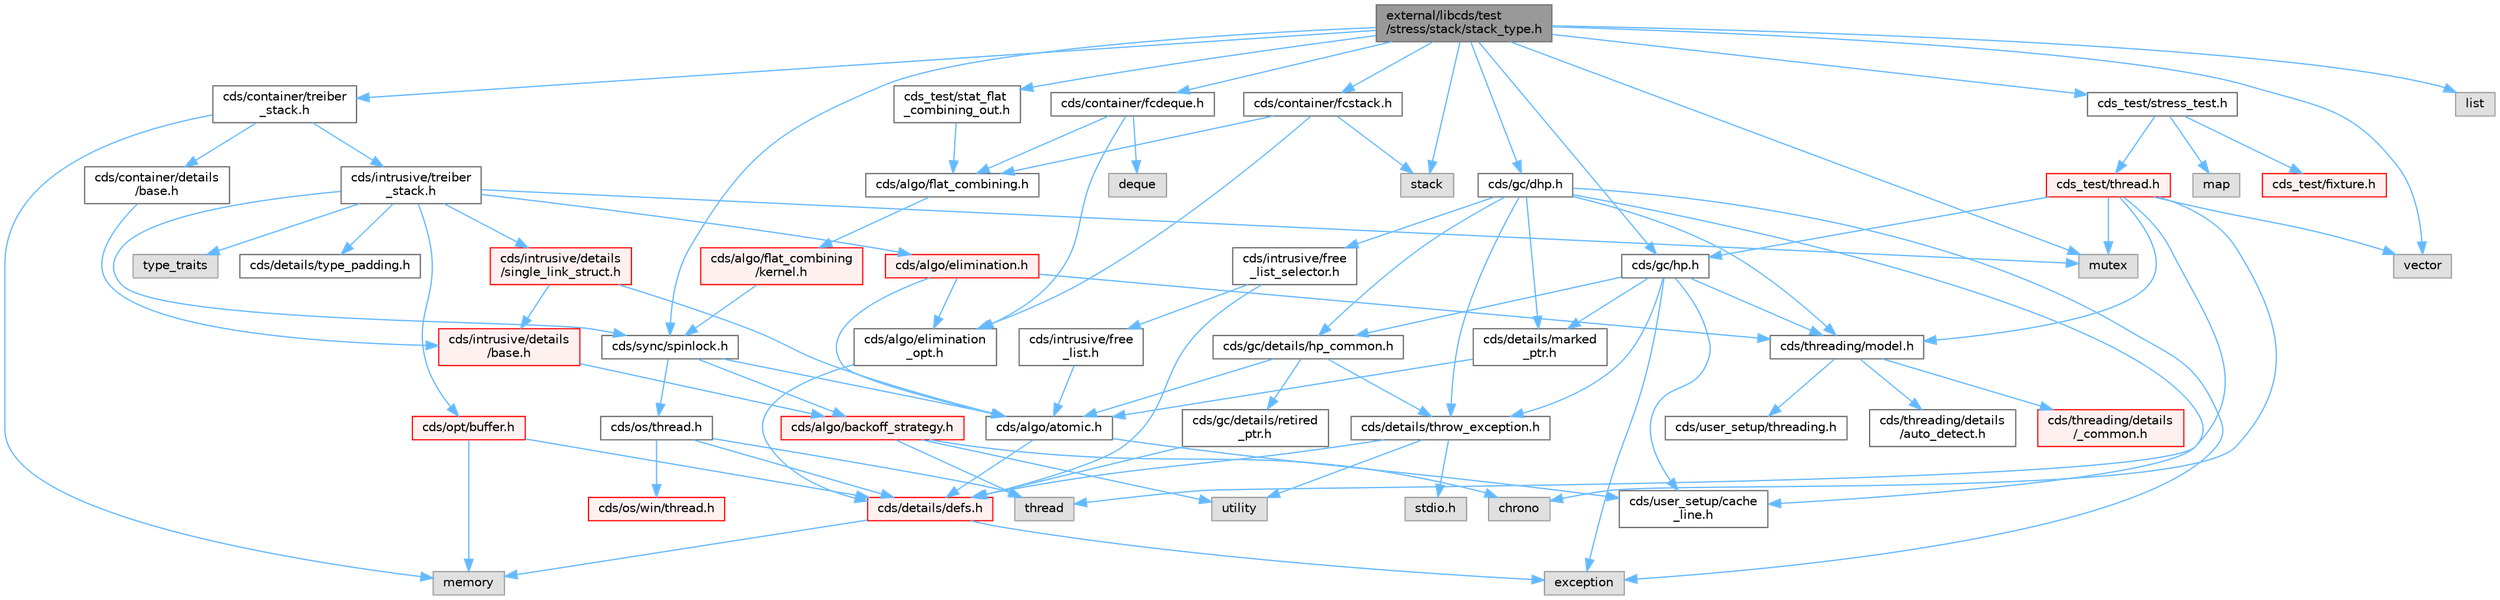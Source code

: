 digraph "external/libcds/test/stress/stack/stack_type.h"
{
 // LATEX_PDF_SIZE
  bgcolor="transparent";
  edge [fontname=Helvetica,fontsize=10,labelfontname=Helvetica,labelfontsize=10];
  node [fontname=Helvetica,fontsize=10,shape=box,height=0.2,width=0.4];
  Node1 [id="Node000001",label="external/libcds/test\l/stress/stack/stack_type.h",height=0.2,width=0.4,color="gray40", fillcolor="grey60", style="filled", fontcolor="black",tooltip=" "];
  Node1 -> Node2 [id="edge1_Node000001_Node000002",color="steelblue1",style="solid",tooltip=" "];
  Node2 [id="Node000002",label="cds/container/treiber\l_stack.h",height=0.2,width=0.4,color="grey40", fillcolor="white", style="filled",URL="$container_2treiber__stack_8h.html",tooltip=" "];
  Node2 -> Node3 [id="edge2_Node000002_Node000003",color="steelblue1",style="solid",tooltip=" "];
  Node3 [id="Node000003",label="memory",height=0.2,width=0.4,color="grey60", fillcolor="#E0E0E0", style="filled",tooltip=" "];
  Node2 -> Node4 [id="edge3_Node000002_Node000004",color="steelblue1",style="solid",tooltip=" "];
  Node4 [id="Node000004",label="cds/intrusive/treiber\l_stack.h",height=0.2,width=0.4,color="grey40", fillcolor="white", style="filled",URL="$intrusive_2treiber__stack_8h.html",tooltip=" "];
  Node4 -> Node5 [id="edge4_Node000004_Node000005",color="steelblue1",style="solid",tooltip=" "];
  Node5 [id="Node000005",label="type_traits",height=0.2,width=0.4,color="grey60", fillcolor="#E0E0E0", style="filled",tooltip=" "];
  Node4 -> Node6 [id="edge5_Node000004_Node000006",color="steelblue1",style="solid",tooltip=" "];
  Node6 [id="Node000006",label="mutex",height=0.2,width=0.4,color="grey60", fillcolor="#E0E0E0", style="filled",tooltip=" "];
  Node4 -> Node7 [id="edge6_Node000004_Node000007",color="steelblue1",style="solid",tooltip=" "];
  Node7 [id="Node000007",label="cds/intrusive/details\l/single_link_struct.h",height=0.2,width=0.4,color="red", fillcolor="#FFF0F0", style="filled",URL="$single__link__struct_8h.html",tooltip=" "];
  Node7 -> Node8 [id="edge7_Node000007_Node000008",color="steelblue1",style="solid",tooltip=" "];
  Node8 [id="Node000008",label="cds/intrusive/details\l/base.h",height=0.2,width=0.4,color="red", fillcolor="#FFF0F0", style="filled",URL="$external_2libcds_2cds_2intrusive_2details_2base_8h.html",tooltip=" "];
  Node8 -> Node44 [id="edge8_Node000008_Node000044",color="steelblue1",style="solid",tooltip=" "];
  Node44 [id="Node000044",label="cds/algo/backoff_strategy.h",height=0.2,width=0.4,color="red", fillcolor="#FFF0F0", style="filled",URL="$backoff__strategy_8h.html",tooltip=" "];
  Node44 -> Node40 [id="edge9_Node000044_Node000040",color="steelblue1",style="solid",tooltip=" "];
  Node40 [id="Node000040",label="utility",height=0.2,width=0.4,color="grey60", fillcolor="#E0E0E0", style="filled",tooltip=" "];
  Node44 -> Node36 [id="edge10_Node000044_Node000036",color="steelblue1",style="solid",tooltip=" "];
  Node36 [id="Node000036",label="thread",height=0.2,width=0.4,color="grey60", fillcolor="#E0E0E0", style="filled",tooltip=" "];
  Node44 -> Node45 [id="edge11_Node000044_Node000045",color="steelblue1",style="solid",tooltip=" "];
  Node45 [id="Node000045",label="chrono",height=0.2,width=0.4,color="grey60", fillcolor="#E0E0E0", style="filled",tooltip=" "];
  Node7 -> Node42 [id="edge12_Node000007_Node000042",color="steelblue1",style="solid",tooltip=" "];
  Node42 [id="Node000042",label="cds/algo/atomic.h",height=0.2,width=0.4,color="grey40", fillcolor="white", style="filled",URL="$external_2libcds_2cds_2algo_2atomic_8h.html",tooltip=" "];
  Node42 -> Node14 [id="edge13_Node000042_Node000014",color="steelblue1",style="solid",tooltip=" "];
  Node14 [id="Node000014",label="cds/details/defs.h",height=0.2,width=0.4,color="red", fillcolor="#FFF0F0", style="filled",URL="$details_2defs_8h.html",tooltip=" "];
  Node14 -> Node19 [id="edge14_Node000014_Node000019",color="steelblue1",style="solid",tooltip=" "];
  Node19 [id="Node000019",label="exception",height=0.2,width=0.4,color="grey60", fillcolor="#E0E0E0", style="filled",tooltip=" "];
  Node14 -> Node3 [id="edge15_Node000014_Node000003",color="steelblue1",style="solid",tooltip=" "];
  Node42 -> Node41 [id="edge16_Node000042_Node000041",color="steelblue1",style="solid",tooltip=" "];
  Node41 [id="Node000041",label="cds/user_setup/cache\l_line.h",height=0.2,width=0.4,color="grey40", fillcolor="white", style="filled",URL="$cache__line_8h.html",tooltip="Cache-line size definition"];
  Node4 -> Node65 [id="edge17_Node000004_Node000065",color="steelblue1",style="solid",tooltip=" "];
  Node65 [id="Node000065",label="cds/algo/elimination.h",height=0.2,width=0.4,color="red", fillcolor="#FFF0F0", style="filled",URL="$elimination_8h.html",tooltip=" "];
  Node65 -> Node66 [id="edge18_Node000065_Node000066",color="steelblue1",style="solid",tooltip=" "];
  Node66 [id="Node000066",label="cds/algo/elimination\l_opt.h",height=0.2,width=0.4,color="grey40", fillcolor="white", style="filled",URL="$elimination__opt_8h.html",tooltip=" "];
  Node66 -> Node14 [id="edge19_Node000066_Node000014",color="steelblue1",style="solid",tooltip=" "];
  Node65 -> Node42 [id="edge20_Node000065_Node000042",color="steelblue1",style="solid",tooltip=" "];
  Node65 -> Node52 [id="edge21_Node000065_Node000052",color="steelblue1",style="solid",tooltip=" "];
  Node52 [id="Node000052",label="cds/threading/model.h",height=0.2,width=0.4,color="grey40", fillcolor="white", style="filled",URL="$model_8h.html",tooltip=" "];
  Node52 -> Node53 [id="edge22_Node000052_Node000053",color="steelblue1",style="solid",tooltip=" "];
  Node53 [id="Node000053",label="cds/threading/details\l/_common.h",height=0.2,width=0.4,color="red", fillcolor="#FFF0F0", style="filled",URL="$__common_8h.html",tooltip=" "];
  Node52 -> Node63 [id="edge23_Node000052_Node000063",color="steelblue1",style="solid",tooltip=" "];
  Node63 [id="Node000063",label="cds/user_setup/threading.h",height=0.2,width=0.4,color="grey40", fillcolor="white", style="filled",URL="$external_2libcds_2cds_2user__setup_2threading_8h.html",tooltip=" "];
  Node52 -> Node64 [id="edge24_Node000052_Node000064",color="steelblue1",style="solid",tooltip=" "];
  Node64 [id="Node000064",label="cds/threading/details\l/auto_detect.h",height=0.2,width=0.4,color="grey40", fillcolor="white", style="filled",URL="$auto__detect_8h.html",tooltip=" "];
  Node4 -> Node67 [id="edge25_Node000004_Node000067",color="steelblue1",style="solid",tooltip=" "];
  Node67 [id="Node000067",label="cds/opt/buffer.h",height=0.2,width=0.4,color="red", fillcolor="#FFF0F0", style="filled",URL="$external_2libcds_2cds_2opt_2buffer_8h.html",tooltip=" "];
  Node67 -> Node14 [id="edge26_Node000067_Node000014",color="steelblue1",style="solid",tooltip=" "];
  Node67 -> Node3 [id="edge27_Node000067_Node000003",color="steelblue1",style="solid",tooltip=" "];
  Node4 -> Node69 [id="edge28_Node000004_Node000069",color="steelblue1",style="solid",tooltip=" "];
  Node69 [id="Node000069",label="cds/sync/spinlock.h",height=0.2,width=0.4,color="grey40", fillcolor="white", style="filled",URL="$sync_2spinlock_8h.html",tooltip=" "];
  Node69 -> Node42 [id="edge29_Node000069_Node000042",color="steelblue1",style="solid",tooltip=" "];
  Node69 -> Node56 [id="edge30_Node000069_Node000056",color="steelblue1",style="solid",tooltip=" "];
  Node56 [id="Node000056",label="cds/os/thread.h",height=0.2,width=0.4,color="grey40", fillcolor="white", style="filled",URL="$cds_2os_2thread_8h.html",tooltip=" "];
  Node56 -> Node36 [id="edge31_Node000056_Node000036",color="steelblue1",style="solid",tooltip=" "];
  Node56 -> Node14 [id="edge32_Node000056_Node000014",color="steelblue1",style="solid",tooltip=" "];
  Node56 -> Node57 [id="edge33_Node000056_Node000057",color="steelblue1",style="solid",tooltip=" "];
  Node57 [id="Node000057",label="cds/os/win/thread.h",height=0.2,width=0.4,color="red", fillcolor="#FFF0F0", style="filled",URL="$cds_2os_2win_2thread_8h.html",tooltip=" "];
  Node69 -> Node44 [id="edge34_Node000069_Node000044",color="steelblue1",style="solid",tooltip=" "];
  Node4 -> Node70 [id="edge35_Node000004_Node000070",color="steelblue1",style="solid",tooltip=" "];
  Node70 [id="Node000070",label="cds/details/type_padding.h",height=0.2,width=0.4,color="grey40", fillcolor="white", style="filled",URL="$type__padding_8h.html",tooltip=" "];
  Node2 -> Node71 [id="edge36_Node000002_Node000071",color="steelblue1",style="solid",tooltip=" "];
  Node71 [id="Node000071",label="cds/container/details\l/base.h",height=0.2,width=0.4,color="grey40", fillcolor="white", style="filled",URL="$external_2libcds_2cds_2container_2details_2base_8h.html",tooltip=" "];
  Node71 -> Node8 [id="edge37_Node000071_Node000008",color="steelblue1",style="solid",tooltip=" "];
  Node1 -> Node72 [id="edge38_Node000001_Node000072",color="steelblue1",style="solid",tooltip=" "];
  Node72 [id="Node000072",label="cds/container/fcstack.h",height=0.2,width=0.4,color="grey40", fillcolor="white", style="filled",URL="$container_2fcstack_8h.html",tooltip=" "];
  Node72 -> Node73 [id="edge39_Node000072_Node000073",color="steelblue1",style="solid",tooltip=" "];
  Node73 [id="Node000073",label="cds/algo/flat_combining.h",height=0.2,width=0.4,color="grey40", fillcolor="white", style="filled",URL="$flat__combining_8h.html",tooltip=" "];
  Node73 -> Node74 [id="edge40_Node000073_Node000074",color="steelblue1",style="solid",tooltip=" "];
  Node74 [id="Node000074",label="cds/algo/flat_combining\l/kernel.h",height=0.2,width=0.4,color="red", fillcolor="#FFF0F0", style="filled",URL="$libcds_2cds_2algo_2flat__combining_2kernel_8h.html",tooltip=" "];
  Node74 -> Node69 [id="edge41_Node000074_Node000069",color="steelblue1",style="solid",tooltip=" "];
  Node72 -> Node66 [id="edge42_Node000072_Node000066",color="steelblue1",style="solid",tooltip=" "];
  Node72 -> Node79 [id="edge43_Node000072_Node000079",color="steelblue1",style="solid",tooltip=" "];
  Node79 [id="Node000079",label="stack",height=0.2,width=0.4,color="grey60", fillcolor="#E0E0E0", style="filled",tooltip=" "];
  Node1 -> Node80 [id="edge44_Node000001_Node000080",color="steelblue1",style="solid",tooltip=" "];
  Node80 [id="Node000080",label="cds/container/fcdeque.h",height=0.2,width=0.4,color="grey40", fillcolor="white", style="filled",URL="$fcdeque_8h.html",tooltip=" "];
  Node80 -> Node73 [id="edge45_Node000080_Node000073",color="steelblue1",style="solid",tooltip=" "];
  Node80 -> Node66 [id="edge46_Node000080_Node000066",color="steelblue1",style="solid",tooltip=" "];
  Node80 -> Node81 [id="edge47_Node000080_Node000081",color="steelblue1",style="solid",tooltip=" "];
  Node81 [id="Node000081",label="deque",height=0.2,width=0.4,color="grey60", fillcolor="#E0E0E0", style="filled",tooltip=" "];
  Node1 -> Node49 [id="edge48_Node000001_Node000049",color="steelblue1",style="solid",tooltip=" "];
  Node49 [id="Node000049",label="cds/gc/hp.h",height=0.2,width=0.4,color="grey40", fillcolor="white", style="filled",URL="$hp_8h.html",tooltip=" "];
  Node49 -> Node19 [id="edge49_Node000049_Node000019",color="steelblue1",style="solid",tooltip=" "];
  Node49 -> Node50 [id="edge50_Node000049_Node000050",color="steelblue1",style="solid",tooltip=" "];
  Node50 [id="Node000050",label="cds/gc/details/hp_common.h",height=0.2,width=0.4,color="grey40", fillcolor="white", style="filled",URL="$hp__common_8h.html",tooltip=" "];
  Node50 -> Node42 [id="edge51_Node000050_Node000042",color="steelblue1",style="solid",tooltip=" "];
  Node50 -> Node51 [id="edge52_Node000050_Node000051",color="steelblue1",style="solid",tooltip=" "];
  Node51 [id="Node000051",label="cds/gc/details/retired\l_ptr.h",height=0.2,width=0.4,color="grey40", fillcolor="white", style="filled",URL="$retired__ptr_8h.html",tooltip=" "];
  Node51 -> Node14 [id="edge53_Node000051_Node000014",color="steelblue1",style="solid",tooltip=" "];
  Node50 -> Node38 [id="edge54_Node000050_Node000038",color="steelblue1",style="solid",tooltip=" "];
  Node38 [id="Node000038",label="cds/details/throw_exception.h",height=0.2,width=0.4,color="grey40", fillcolor="white", style="filled",URL="$throw__exception_8h.html",tooltip=" "];
  Node38 -> Node14 [id="edge55_Node000038_Node000014",color="steelblue1",style="solid",tooltip=" "];
  Node38 -> Node39 [id="edge56_Node000038_Node000039",color="steelblue1",style="solid",tooltip=" "];
  Node39 [id="Node000039",label="stdio.h",height=0.2,width=0.4,color="grey60", fillcolor="#E0E0E0", style="filled",tooltip=" "];
  Node38 -> Node40 [id="edge57_Node000038_Node000040",color="steelblue1",style="solid",tooltip=" "];
  Node49 -> Node52 [id="edge58_Node000049_Node000052",color="steelblue1",style="solid",tooltip=" "];
  Node49 -> Node38 [id="edge59_Node000049_Node000038",color="steelblue1",style="solid",tooltip=" "];
  Node49 -> Node59 [id="edge60_Node000049_Node000059",color="steelblue1",style="solid",tooltip=" "];
  Node59 [id="Node000059",label="cds/details/marked\l_ptr.h",height=0.2,width=0.4,color="grey40", fillcolor="white", style="filled",URL="$marked__ptr_8h.html",tooltip=" "];
  Node59 -> Node42 [id="edge61_Node000059_Node000042",color="steelblue1",style="solid",tooltip=" "];
  Node49 -> Node41 [id="edge62_Node000049_Node000041",color="steelblue1",style="solid",tooltip=" "];
  Node1 -> Node82 [id="edge63_Node000001_Node000082",color="steelblue1",style="solid",tooltip=" "];
  Node82 [id="Node000082",label="cds/gc/dhp.h",height=0.2,width=0.4,color="grey40", fillcolor="white", style="filled",URL="$dhp_8h.html",tooltip=" "];
  Node82 -> Node19 [id="edge64_Node000082_Node000019",color="steelblue1",style="solid",tooltip=" "];
  Node82 -> Node50 [id="edge65_Node000082_Node000050",color="steelblue1",style="solid",tooltip=" "];
  Node82 -> Node52 [id="edge66_Node000082_Node000052",color="steelblue1",style="solid",tooltip=" "];
  Node82 -> Node83 [id="edge67_Node000082_Node000083",color="steelblue1",style="solid",tooltip=" "];
  Node83 [id="Node000083",label="cds/intrusive/free\l_list_selector.h",height=0.2,width=0.4,color="grey40", fillcolor="white", style="filled",URL="$free__list__selector_8h.html",tooltip=" "];
  Node83 -> Node14 [id="edge68_Node000083_Node000014",color="steelblue1",style="solid",tooltip=" "];
  Node83 -> Node84 [id="edge69_Node000083_Node000084",color="steelblue1",style="solid",tooltip=" "];
  Node84 [id="Node000084",label="cds/intrusive/free\l_list.h",height=0.2,width=0.4,color="grey40", fillcolor="white", style="filled",URL="$free__list_8h.html",tooltip=" "];
  Node84 -> Node42 [id="edge70_Node000084_Node000042",color="steelblue1",style="solid",tooltip=" "];
  Node82 -> Node38 [id="edge71_Node000082_Node000038",color="steelblue1",style="solid",tooltip=" "];
  Node82 -> Node59 [id="edge72_Node000082_Node000059",color="steelblue1",style="solid",tooltip=" "];
  Node82 -> Node41 [id="edge73_Node000082_Node000041",color="steelblue1",style="solid",tooltip=" "];
  Node1 -> Node6 [id="edge74_Node000001_Node000006",color="steelblue1",style="solid",tooltip=" "];
  Node1 -> Node69 [id="edge75_Node000001_Node000069",color="steelblue1",style="solid",tooltip=" "];
  Node1 -> Node79 [id="edge76_Node000001_Node000079",color="steelblue1",style="solid",tooltip=" "];
  Node1 -> Node85 [id="edge77_Node000001_Node000085",color="steelblue1",style="solid",tooltip=" "];
  Node85 [id="Node000085",label="list",height=0.2,width=0.4,color="grey60", fillcolor="#E0E0E0", style="filled",tooltip=" "];
  Node1 -> Node86 [id="edge78_Node000001_Node000086",color="steelblue1",style="solid",tooltip=" "];
  Node86 [id="Node000086",label="vector",height=0.2,width=0.4,color="grey60", fillcolor="#E0E0E0", style="filled",tooltip=" "];
  Node1 -> Node87 [id="edge79_Node000001_Node000087",color="steelblue1",style="solid",tooltip=" "];
  Node87 [id="Node000087",label="cds_test/stress_test.h",height=0.2,width=0.4,color="grey40", fillcolor="white", style="filled",URL="$stress__test_8h.html",tooltip=" "];
  Node87 -> Node88 [id="edge80_Node000087_Node000088",color="steelblue1",style="solid",tooltip=" "];
  Node88 [id="Node000088",label="map",height=0.2,width=0.4,color="grey60", fillcolor="#E0E0E0", style="filled",tooltip=" "];
  Node87 -> Node89 [id="edge81_Node000087_Node000089",color="steelblue1",style="solid",tooltip=" "];
  Node89 [id="Node000089",label="cds_test/fixture.h",height=0.2,width=0.4,color="red", fillcolor="#FFF0F0", style="filled",URL="$fixture_8h.html",tooltip=" "];
  Node87 -> Node94 [id="edge82_Node000087_Node000094",color="steelblue1",style="solid",tooltip=" "];
  Node94 [id="Node000094",label="cds_test/thread.h",height=0.2,width=0.4,color="red", fillcolor="#FFF0F0", style="filled",URL="$test_2include_2cds__test_2thread_8h.html",tooltip=" "];
  Node94 -> Node86 [id="edge83_Node000094_Node000086",color="steelblue1",style="solid",tooltip=" "];
  Node94 -> Node36 [id="edge84_Node000094_Node000036",color="steelblue1",style="solid",tooltip=" "];
  Node94 -> Node6 [id="edge85_Node000094_Node000006",color="steelblue1",style="solid",tooltip=" "];
  Node94 -> Node45 [id="edge86_Node000094_Node000045",color="steelblue1",style="solid",tooltip=" "];
  Node94 -> Node52 [id="edge87_Node000094_Node000052",color="steelblue1",style="solid",tooltip=" "];
  Node94 -> Node49 [id="edge88_Node000094_Node000049",color="steelblue1",style="solid",tooltip=" "];
  Node1 -> Node95 [id="edge89_Node000001_Node000095",color="steelblue1",style="solid",tooltip=" "];
  Node95 [id="Node000095",label="cds_test/stat_flat\l_combining_out.h",height=0.2,width=0.4,color="grey40", fillcolor="white", style="filled",URL="$stat__flat__combining__out_8h.html",tooltip=" "];
  Node95 -> Node73 [id="edge90_Node000095_Node000073",color="steelblue1",style="solid",tooltip=" "];
}
